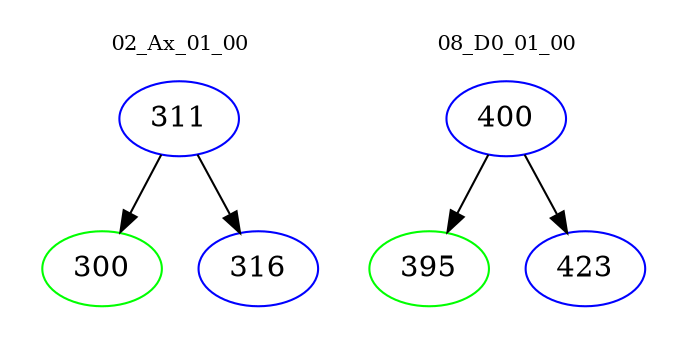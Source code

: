 digraph{
subgraph cluster_0 {
color = white
label = "02_Ax_01_00";
fontsize=10;
T0_311 [label="311", color="blue"]
T0_311 -> T0_300 [color="black"]
T0_300 [label="300", color="green"]
T0_311 -> T0_316 [color="black"]
T0_316 [label="316", color="blue"]
}
subgraph cluster_1 {
color = white
label = "08_D0_01_00";
fontsize=10;
T1_400 [label="400", color="blue"]
T1_400 -> T1_395 [color="black"]
T1_395 [label="395", color="green"]
T1_400 -> T1_423 [color="black"]
T1_423 [label="423", color="blue"]
}
}
